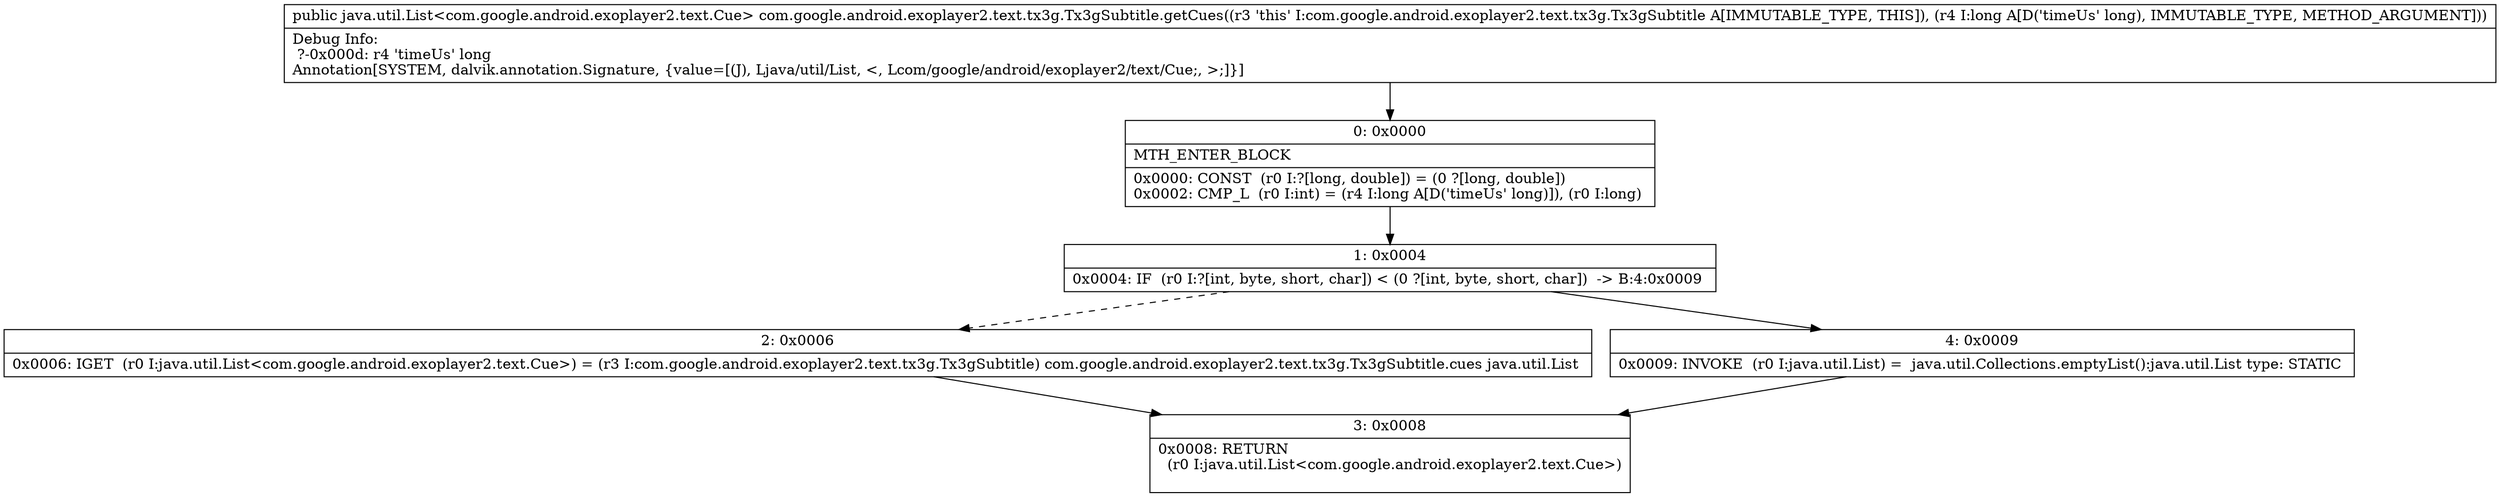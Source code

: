 digraph "CFG forcom.google.android.exoplayer2.text.tx3g.Tx3gSubtitle.getCues(J)Ljava\/util\/List;" {
Node_0 [shape=record,label="{0\:\ 0x0000|MTH_ENTER_BLOCK\l|0x0000: CONST  (r0 I:?[long, double]) = (0 ?[long, double]) \l0x0002: CMP_L  (r0 I:int) = (r4 I:long A[D('timeUs' long)]), (r0 I:long) \l}"];
Node_1 [shape=record,label="{1\:\ 0x0004|0x0004: IF  (r0 I:?[int, byte, short, char]) \< (0 ?[int, byte, short, char])  \-\> B:4:0x0009 \l}"];
Node_2 [shape=record,label="{2\:\ 0x0006|0x0006: IGET  (r0 I:java.util.List\<com.google.android.exoplayer2.text.Cue\>) = (r3 I:com.google.android.exoplayer2.text.tx3g.Tx3gSubtitle) com.google.android.exoplayer2.text.tx3g.Tx3gSubtitle.cues java.util.List \l}"];
Node_3 [shape=record,label="{3\:\ 0x0008|0x0008: RETURN  \l  (r0 I:java.util.List\<com.google.android.exoplayer2.text.Cue\>)\l \l}"];
Node_4 [shape=record,label="{4\:\ 0x0009|0x0009: INVOKE  (r0 I:java.util.List) =  java.util.Collections.emptyList():java.util.List type: STATIC \l}"];
MethodNode[shape=record,label="{public java.util.List\<com.google.android.exoplayer2.text.Cue\> com.google.android.exoplayer2.text.tx3g.Tx3gSubtitle.getCues((r3 'this' I:com.google.android.exoplayer2.text.tx3g.Tx3gSubtitle A[IMMUTABLE_TYPE, THIS]), (r4 I:long A[D('timeUs' long), IMMUTABLE_TYPE, METHOD_ARGUMENT]))  | Debug Info:\l  ?\-0x000d: r4 'timeUs' long\lAnnotation[SYSTEM, dalvik.annotation.Signature, \{value=[(J), Ljava\/util\/List, \<, Lcom\/google\/android\/exoplayer2\/text\/Cue;, \>;]\}]\l}"];
MethodNode -> Node_0;
Node_0 -> Node_1;
Node_1 -> Node_2[style=dashed];
Node_1 -> Node_4;
Node_2 -> Node_3;
Node_4 -> Node_3;
}

